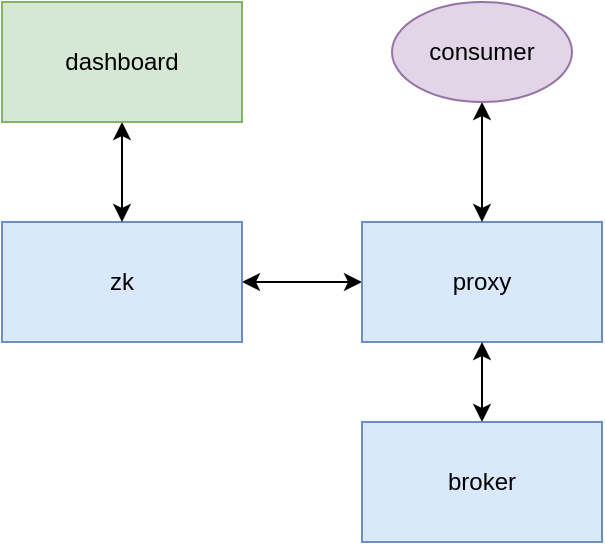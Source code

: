 <mxfile version="12.6.5" type="device"><diagram id="5jmM9rR97WoHMhf2t0aB" name="第 1 页"><mxGraphModel dx="946" dy="638" grid="1" gridSize="10" guides="1" tooltips="1" connect="1" arrows="1" fold="1" page="1" pageScale="1" pageWidth="583" pageHeight="827" math="0" shadow="0"><root><mxCell id="0"/><mxCell id="1" parent="0"/><mxCell id="4gImCtL9kbSnW1u0Tdxg-5" style="edgeStyle=orthogonalEdgeStyle;rounded=0;orthogonalLoop=1;jettySize=auto;html=1;exitX=1;exitY=0.5;exitDx=0;exitDy=0;startArrow=classic;startFill=1;" parent="1" source="4gImCtL9kbSnW1u0Tdxg-1" target="4gImCtL9kbSnW1u0Tdxg-4" edge="1"><mxGeometry relative="1" as="geometry"/></mxCell><mxCell id="4gImCtL9kbSnW1u0Tdxg-1" value="zk" style="rounded=0;whiteSpace=wrap;html=1;fillColor=#dae8fc;strokeColor=#6c8ebf;" parent="1" vertex="1"><mxGeometry x="80" y="220" width="120" height="60" as="geometry"/></mxCell><mxCell id="4gImCtL9kbSnW1u0Tdxg-3" value="" style="edgeStyle=orthogonalEdgeStyle;rounded=0;orthogonalLoop=1;jettySize=auto;html=1;startArrow=classic;startFill=1;" parent="1" source="4gImCtL9kbSnW1u0Tdxg-2" target="4gImCtL9kbSnW1u0Tdxg-1" edge="1"><mxGeometry relative="1" as="geometry"/></mxCell><mxCell id="4gImCtL9kbSnW1u0Tdxg-2" value="dashboard" style="rounded=0;whiteSpace=wrap;html=1;fillColor=#d5e8d4;strokeColor=#82b366;" parent="1" vertex="1"><mxGeometry x="80" y="110" width="120" height="60" as="geometry"/></mxCell><mxCell id="4gImCtL9kbSnW1u0Tdxg-4" value="proxy" style="rounded=0;whiteSpace=wrap;html=1;fillColor=#dae8fc;strokeColor=#6c8ebf;" parent="1" vertex="1"><mxGeometry x="260" y="220" width="120" height="60" as="geometry"/></mxCell><mxCell id="4gImCtL9kbSnW1u0Tdxg-7" style="edgeStyle=orthogonalEdgeStyle;rounded=0;orthogonalLoop=1;jettySize=auto;html=1;exitX=0.5;exitY=1;exitDx=0;exitDy=0;startArrow=classic;startFill=1;" parent="1" source="4gImCtL9kbSnW1u0Tdxg-6" target="4gImCtL9kbSnW1u0Tdxg-4" edge="1"><mxGeometry relative="1" as="geometry"/></mxCell><mxCell id="4gImCtL9kbSnW1u0Tdxg-6" value="consumer" style="ellipse;whiteSpace=wrap;html=1;fillColor=#e1d5e7;strokeColor=#9673a6;" parent="1" vertex="1"><mxGeometry x="275" y="110" width="90" height="50" as="geometry"/></mxCell><mxCell id="4gImCtL9kbSnW1u0Tdxg-9" style="edgeStyle=orthogonalEdgeStyle;rounded=0;orthogonalLoop=1;jettySize=auto;html=1;entryX=0.5;entryY=1;entryDx=0;entryDy=0;startArrow=classic;startFill=1;" parent="1" source="4gImCtL9kbSnW1u0Tdxg-8" target="4gImCtL9kbSnW1u0Tdxg-4" edge="1"><mxGeometry relative="1" as="geometry"/></mxCell><mxCell id="4gImCtL9kbSnW1u0Tdxg-8" value="broker" style="rounded=0;whiteSpace=wrap;html=1;fillColor=#dae8fc;strokeColor=#6c8ebf;" parent="1" vertex="1"><mxGeometry x="260" y="320" width="120" height="60" as="geometry"/></mxCell></root></mxGraphModel></diagram></mxfile>